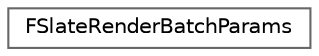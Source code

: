 digraph "Graphical Class Hierarchy"
{
 // INTERACTIVE_SVG=YES
 // LATEX_PDF_SIZE
  bgcolor="transparent";
  edge [fontname=Helvetica,fontsize=10,labelfontname=Helvetica,labelfontsize=10];
  node [fontname=Helvetica,fontsize=10,shape=box,height=0.2,width=0.4];
  rankdir="LR";
  Node0 [id="Node000000",label="FSlateRenderBatchParams",height=0.2,width=0.4,color="grey40", fillcolor="white", style="filled",URL="$dc/d98/structFSlateRenderBatchParams.html",tooltip=" "];
}
